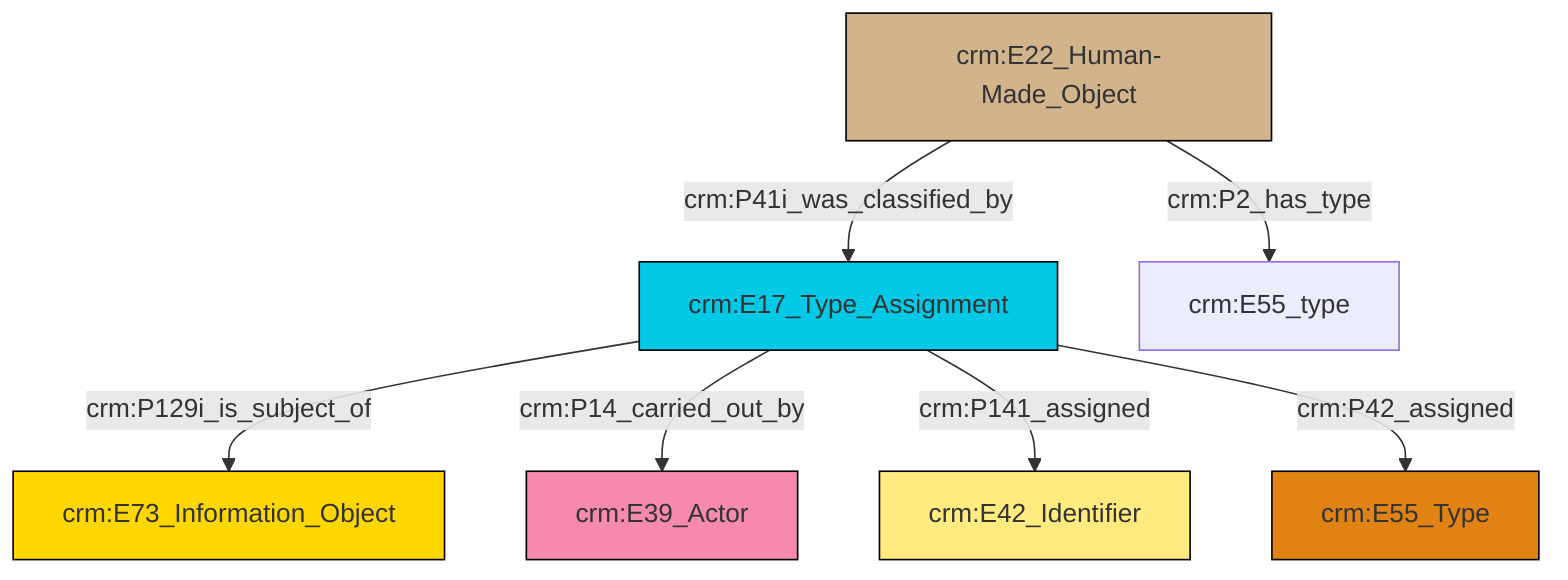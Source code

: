 graph TD
classDef Literal fill:#f2f2f2,stroke:#000000;
classDef CRM_Entity fill:#FFFFFF,stroke:#000000;
classDef Temporal_Entity fill:#00C9E6, stroke:#000000;
classDef Type fill:#E18312, stroke:#000000;
classDef Time-Span fill:#2C9C91, stroke:#000000;
classDef Appellation fill:#FFEB7F, stroke:#000000;
classDef Place fill:#008836, stroke:#000000;
classDef Persistent_Item fill:#B266B2, stroke:#000000;
classDef Conceptual_Object fill:#FFD700, stroke:#000000;
classDef Physical_Thing fill:#D2B48C, stroke:#000000;
classDef Actor fill:#f58aad, stroke:#000000;
classDef PC_Classes fill:#4ce600, stroke:#000000;
classDef Multi fill:#cccccc,stroke:#000000;

4["crm:E17_Type_Assignment"]:::Temporal_Entity -->|crm:P129i_is_subject_of| 5["crm:E73_Information_Object"]:::Conceptual_Object
4["crm:E17_Type_Assignment"]:::Temporal_Entity -->|crm:P14_carried_out_by| 8["crm:E39_Actor"]:::Actor
2["crm:E22_Human-Made_Object"]:::Physical_Thing -->|crm:P41i_was_classified_by| 4["crm:E17_Type_Assignment"]:::Temporal_Entity
2["crm:E22_Human-Made_Object"]:::Physical_Thing -->|crm:P2_has_type| 12["crm:E55_type"]:::Default
4["crm:E17_Type_Assignment"]:::Temporal_Entity -->|crm:P141_assigned| 6["crm:E42_Identifier"]:::Appellation
4["crm:E17_Type_Assignment"]:::Temporal_Entity -->|crm:P42_assigned| 0["crm:E55_Type"]:::Type